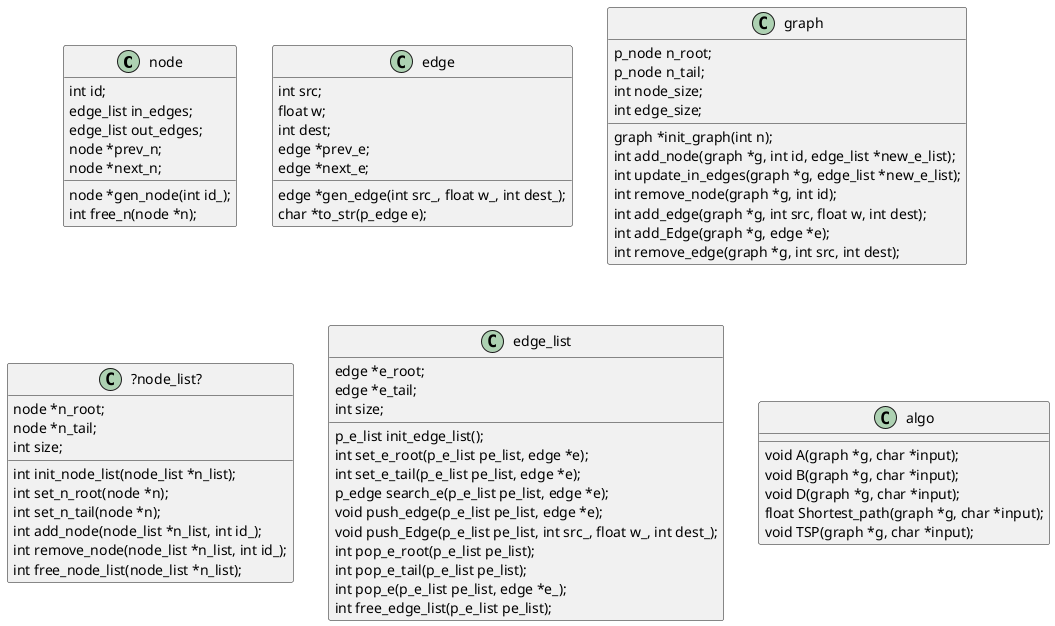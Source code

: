 @startuml

'graph -> edge_list
'graph -> node_list
'node_list --> node
'edge_list --> edge
'algo --> graph


class node{
int id;
edge_list in_edges;
edge_list out_edges;
node *prev_n;
node *next_n;
node *gen_node(int id_);
int free_n(node *n);
}

class edge{
int src;
float w;
int dest;
edge *prev_e;
edge *next_e;
edge *gen_edge(int src_, float w_, int dest_);
char *to_str(p_edge e);
}

class graph{
p_node n_root;
p_node n_tail;
int node_size;
int edge_size;
graph *init_graph(int n);
int add_node(graph *g, int id, edge_list *new_e_list);
int update_in_edges(graph *g, edge_list *new_e_list);
int remove_node(graph *g, int id);
int add_edge(graph *g, int src, float w, int dest);
int add_Edge(graph *g, edge *e);
int remove_edge(graph *g, int src, int dest);
}

class ?node_list?{
node *n_root;
node *n_tail;
int size;
int init_node_list(node_list *n_list);
int set_n_root(node *n);
int set_n_tail(node *n);
int add_node(node_list *n_list, int id_);
int remove_node(node_list *n_list, int id_);
int free_node_list(node_list *n_list);
}
class edge_list{
edge *e_root;
edge *e_tail;
int size;
p_e_list init_edge_list();
int set_e_root(p_e_list pe_list, edge *e);
int set_e_tail(p_e_list pe_list, edge *e);
p_edge search_e(p_e_list pe_list, edge *e);
void push_edge(p_e_list pe_list, edge *e);
void push_Edge(p_e_list pe_list, int src_, float w_, int dest_);
int pop_e_root(p_e_list pe_list);
int pop_e_tail(p_e_list pe_list);
int pop_e(p_e_list pe_list, edge *e_);
int free_edge_list(p_e_list pe_list);
}

class algo{
void A(graph *g, char *input);
void B(graph *g, char *input);
void D(graph *g, char *input);
float Shortest_path(graph *g, char *input);
void TSP(graph *g, char *input);
}

@enduml